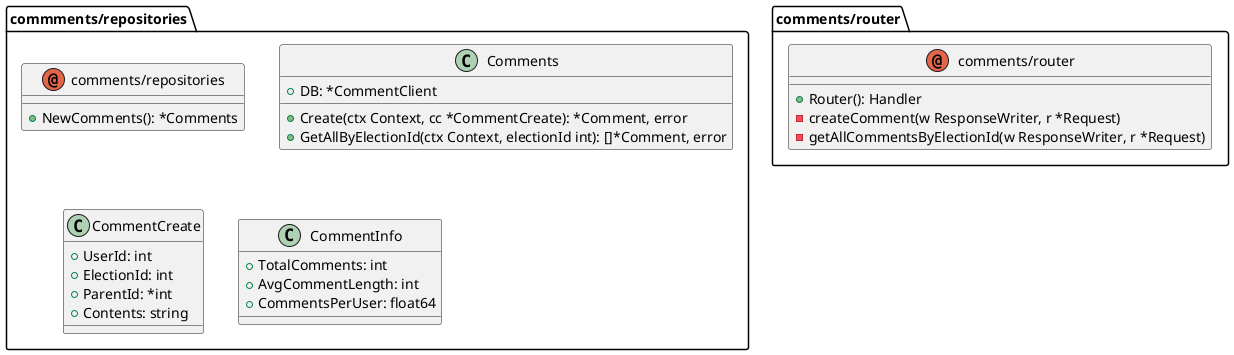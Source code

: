 @startuml
top to bottom direction

package commments/repositories{
    annotation comments/repositories{
        +NewComments(): *Comments
    }

    class Comments {
        +DB: *CommentClient
        +Create(ctx Context, cc *CommentCreate): *Comment, error
        +GetAllByElectionId(ctx Context, electionId int): []*Comment, error
    }

    class CommentCreate {
        +UserId: int
        +ElectionId: int
        +ParentId: *int
        +Contents: string
    }

    class CommentInfo {
        +TotalComments: int
        +AvgCommentLength: int
        +CommentsPerUser: float64
    }
}

package comments/router{
    annotation comments/router {
        +Router(): Handler
        -createComment(w ResponseWriter, r *Request)
        -getAllCommentsByElectionId(w ResponseWriter, r *Request)
    }
}

@enduml